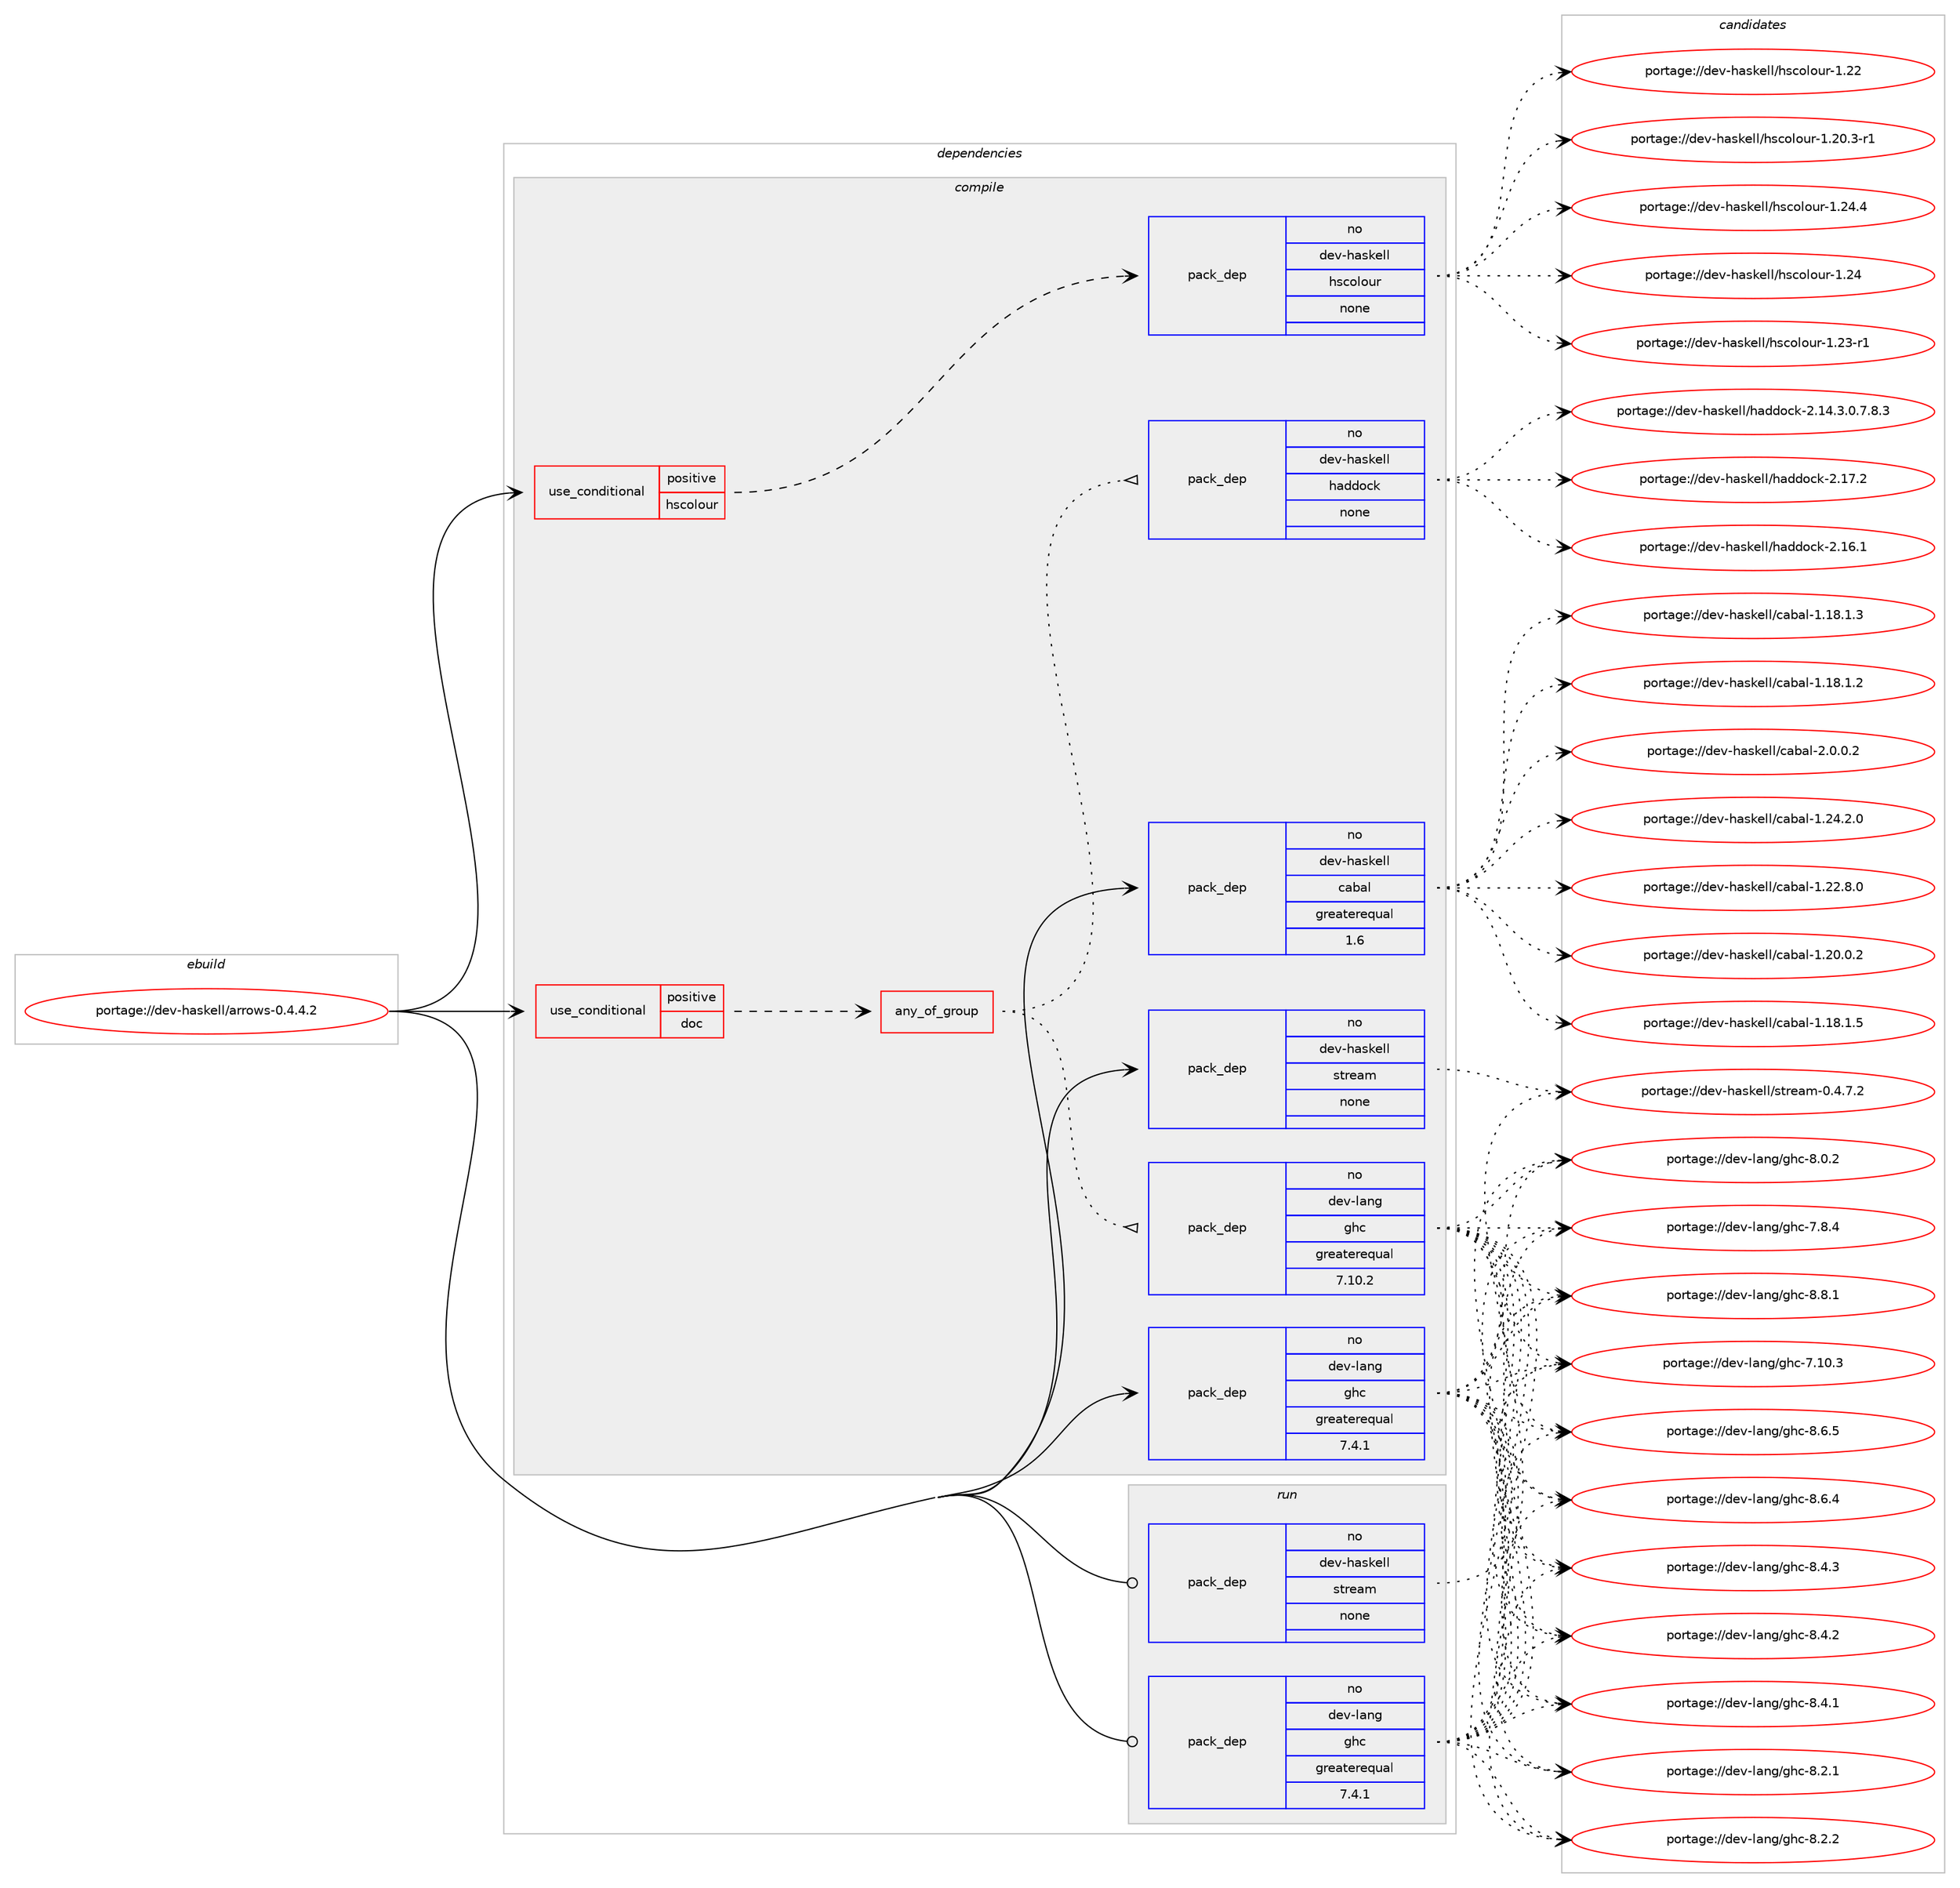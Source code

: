 digraph prolog {

# *************
# Graph options
# *************

newrank=true;
concentrate=true;
compound=true;
graph [rankdir=LR,fontname=Helvetica,fontsize=10,ranksep=1.5];#, ranksep=2.5, nodesep=0.2];
edge  [arrowhead=vee];
node  [fontname=Helvetica,fontsize=10];

# **********
# The ebuild
# **********

subgraph cluster_leftcol {
color=gray;
label=<<i>ebuild</i>>;
id [label="portage://dev-haskell/arrows-0.4.4.2", color=red, width=4, href="../dev-haskell/arrows-0.4.4.2.svg"];
}

# ****************
# The dependencies
# ****************

subgraph cluster_midcol {
color=gray;
label=<<i>dependencies</i>>;
subgraph cluster_compile {
fillcolor="#eeeeee";
style=filled;
label=<<i>compile</i>>;
subgraph cond135143 {
dependency572462 [label=<<TABLE BORDER="0" CELLBORDER="1" CELLSPACING="0" CELLPADDING="4"><TR><TD ROWSPAN="3" CELLPADDING="10">use_conditional</TD></TR><TR><TD>positive</TD></TR><TR><TD>doc</TD></TR></TABLE>>, shape=none, color=red];
subgraph any6859 {
dependency572463 [label=<<TABLE BORDER="0" CELLBORDER="1" CELLSPACING="0" CELLPADDING="4"><TR><TD CELLPADDING="10">any_of_group</TD></TR></TABLE>>, shape=none, color=red];subgraph pack430223 {
dependency572464 [label=<<TABLE BORDER="0" CELLBORDER="1" CELLSPACING="0" CELLPADDING="4" WIDTH="220"><TR><TD ROWSPAN="6" CELLPADDING="30">pack_dep</TD></TR><TR><TD WIDTH="110">no</TD></TR><TR><TD>dev-haskell</TD></TR><TR><TD>haddock</TD></TR><TR><TD>none</TD></TR><TR><TD></TD></TR></TABLE>>, shape=none, color=blue];
}
dependency572463:e -> dependency572464:w [weight=20,style="dotted",arrowhead="oinv"];
subgraph pack430224 {
dependency572465 [label=<<TABLE BORDER="0" CELLBORDER="1" CELLSPACING="0" CELLPADDING="4" WIDTH="220"><TR><TD ROWSPAN="6" CELLPADDING="30">pack_dep</TD></TR><TR><TD WIDTH="110">no</TD></TR><TR><TD>dev-lang</TD></TR><TR><TD>ghc</TD></TR><TR><TD>greaterequal</TD></TR><TR><TD>7.10.2</TD></TR></TABLE>>, shape=none, color=blue];
}
dependency572463:e -> dependency572465:w [weight=20,style="dotted",arrowhead="oinv"];
}
dependency572462:e -> dependency572463:w [weight=20,style="dashed",arrowhead="vee"];
}
id:e -> dependency572462:w [weight=20,style="solid",arrowhead="vee"];
subgraph cond135144 {
dependency572466 [label=<<TABLE BORDER="0" CELLBORDER="1" CELLSPACING="0" CELLPADDING="4"><TR><TD ROWSPAN="3" CELLPADDING="10">use_conditional</TD></TR><TR><TD>positive</TD></TR><TR><TD>hscolour</TD></TR></TABLE>>, shape=none, color=red];
subgraph pack430225 {
dependency572467 [label=<<TABLE BORDER="0" CELLBORDER="1" CELLSPACING="0" CELLPADDING="4" WIDTH="220"><TR><TD ROWSPAN="6" CELLPADDING="30">pack_dep</TD></TR><TR><TD WIDTH="110">no</TD></TR><TR><TD>dev-haskell</TD></TR><TR><TD>hscolour</TD></TR><TR><TD>none</TD></TR><TR><TD></TD></TR></TABLE>>, shape=none, color=blue];
}
dependency572466:e -> dependency572467:w [weight=20,style="dashed",arrowhead="vee"];
}
id:e -> dependency572466:w [weight=20,style="solid",arrowhead="vee"];
subgraph pack430226 {
dependency572468 [label=<<TABLE BORDER="0" CELLBORDER="1" CELLSPACING="0" CELLPADDING="4" WIDTH="220"><TR><TD ROWSPAN="6" CELLPADDING="30">pack_dep</TD></TR><TR><TD WIDTH="110">no</TD></TR><TR><TD>dev-haskell</TD></TR><TR><TD>cabal</TD></TR><TR><TD>greaterequal</TD></TR><TR><TD>1.6</TD></TR></TABLE>>, shape=none, color=blue];
}
id:e -> dependency572468:w [weight=20,style="solid",arrowhead="vee"];
subgraph pack430227 {
dependency572469 [label=<<TABLE BORDER="0" CELLBORDER="1" CELLSPACING="0" CELLPADDING="4" WIDTH="220"><TR><TD ROWSPAN="6" CELLPADDING="30">pack_dep</TD></TR><TR><TD WIDTH="110">no</TD></TR><TR><TD>dev-haskell</TD></TR><TR><TD>stream</TD></TR><TR><TD>none</TD></TR><TR><TD></TD></TR></TABLE>>, shape=none, color=blue];
}
id:e -> dependency572469:w [weight=20,style="solid",arrowhead="vee"];
subgraph pack430228 {
dependency572470 [label=<<TABLE BORDER="0" CELLBORDER="1" CELLSPACING="0" CELLPADDING="4" WIDTH="220"><TR><TD ROWSPAN="6" CELLPADDING="30">pack_dep</TD></TR><TR><TD WIDTH="110">no</TD></TR><TR><TD>dev-lang</TD></TR><TR><TD>ghc</TD></TR><TR><TD>greaterequal</TD></TR><TR><TD>7.4.1</TD></TR></TABLE>>, shape=none, color=blue];
}
id:e -> dependency572470:w [weight=20,style="solid",arrowhead="vee"];
}
subgraph cluster_compileandrun {
fillcolor="#eeeeee";
style=filled;
label=<<i>compile and run</i>>;
}
subgraph cluster_run {
fillcolor="#eeeeee";
style=filled;
label=<<i>run</i>>;
subgraph pack430229 {
dependency572471 [label=<<TABLE BORDER="0" CELLBORDER="1" CELLSPACING="0" CELLPADDING="4" WIDTH="220"><TR><TD ROWSPAN="6" CELLPADDING="30">pack_dep</TD></TR><TR><TD WIDTH="110">no</TD></TR><TR><TD>dev-haskell</TD></TR><TR><TD>stream</TD></TR><TR><TD>none</TD></TR><TR><TD></TD></TR></TABLE>>, shape=none, color=blue];
}
id:e -> dependency572471:w [weight=20,style="solid",arrowhead="odot"];
subgraph pack430230 {
dependency572472 [label=<<TABLE BORDER="0" CELLBORDER="1" CELLSPACING="0" CELLPADDING="4" WIDTH="220"><TR><TD ROWSPAN="6" CELLPADDING="30">pack_dep</TD></TR><TR><TD WIDTH="110">no</TD></TR><TR><TD>dev-lang</TD></TR><TR><TD>ghc</TD></TR><TR><TD>greaterequal</TD></TR><TR><TD>7.4.1</TD></TR></TABLE>>, shape=none, color=blue];
}
id:e -> dependency572472:w [weight=20,style="solid",arrowhead="odot"];
}
}

# **************
# The candidates
# **************

subgraph cluster_choices {
rank=same;
color=gray;
label=<<i>candidates</i>>;

subgraph choice430223 {
color=black;
nodesep=1;
choice100101118451049711510710110810847104971001001119910745504649554650 [label="portage://dev-haskell/haddock-2.17.2", color=red, width=4,href="../dev-haskell/haddock-2.17.2.svg"];
choice100101118451049711510710110810847104971001001119910745504649544649 [label="portage://dev-haskell/haddock-2.16.1", color=red, width=4,href="../dev-haskell/haddock-2.16.1.svg"];
choice1001011184510497115107101108108471049710010011199107455046495246514648465546564651 [label="portage://dev-haskell/haddock-2.14.3.0.7.8.3", color=red, width=4,href="../dev-haskell/haddock-2.14.3.0.7.8.3.svg"];
dependency572464:e -> choice100101118451049711510710110810847104971001001119910745504649554650:w [style=dotted,weight="100"];
dependency572464:e -> choice100101118451049711510710110810847104971001001119910745504649544649:w [style=dotted,weight="100"];
dependency572464:e -> choice1001011184510497115107101108108471049710010011199107455046495246514648465546564651:w [style=dotted,weight="100"];
}
subgraph choice430224 {
color=black;
nodesep=1;
choice10010111845108971101034710310499455646564649 [label="portage://dev-lang/ghc-8.8.1", color=red, width=4,href="../dev-lang/ghc-8.8.1.svg"];
choice10010111845108971101034710310499455646544653 [label="portage://dev-lang/ghc-8.6.5", color=red, width=4,href="../dev-lang/ghc-8.6.5.svg"];
choice10010111845108971101034710310499455646544652 [label="portage://dev-lang/ghc-8.6.4", color=red, width=4,href="../dev-lang/ghc-8.6.4.svg"];
choice10010111845108971101034710310499455646524651 [label="portage://dev-lang/ghc-8.4.3", color=red, width=4,href="../dev-lang/ghc-8.4.3.svg"];
choice10010111845108971101034710310499455646524650 [label="portage://dev-lang/ghc-8.4.2", color=red, width=4,href="../dev-lang/ghc-8.4.2.svg"];
choice10010111845108971101034710310499455646524649 [label="portage://dev-lang/ghc-8.4.1", color=red, width=4,href="../dev-lang/ghc-8.4.1.svg"];
choice10010111845108971101034710310499455646504650 [label="portage://dev-lang/ghc-8.2.2", color=red, width=4,href="../dev-lang/ghc-8.2.2.svg"];
choice10010111845108971101034710310499455646504649 [label="portage://dev-lang/ghc-8.2.1", color=red, width=4,href="../dev-lang/ghc-8.2.1.svg"];
choice10010111845108971101034710310499455646484650 [label="portage://dev-lang/ghc-8.0.2", color=red, width=4,href="../dev-lang/ghc-8.0.2.svg"];
choice10010111845108971101034710310499455546564652 [label="portage://dev-lang/ghc-7.8.4", color=red, width=4,href="../dev-lang/ghc-7.8.4.svg"];
choice1001011184510897110103471031049945554649484651 [label="portage://dev-lang/ghc-7.10.3", color=red, width=4,href="../dev-lang/ghc-7.10.3.svg"];
dependency572465:e -> choice10010111845108971101034710310499455646564649:w [style=dotted,weight="100"];
dependency572465:e -> choice10010111845108971101034710310499455646544653:w [style=dotted,weight="100"];
dependency572465:e -> choice10010111845108971101034710310499455646544652:w [style=dotted,weight="100"];
dependency572465:e -> choice10010111845108971101034710310499455646524651:w [style=dotted,weight="100"];
dependency572465:e -> choice10010111845108971101034710310499455646524650:w [style=dotted,weight="100"];
dependency572465:e -> choice10010111845108971101034710310499455646524649:w [style=dotted,weight="100"];
dependency572465:e -> choice10010111845108971101034710310499455646504650:w [style=dotted,weight="100"];
dependency572465:e -> choice10010111845108971101034710310499455646504649:w [style=dotted,weight="100"];
dependency572465:e -> choice10010111845108971101034710310499455646484650:w [style=dotted,weight="100"];
dependency572465:e -> choice10010111845108971101034710310499455546564652:w [style=dotted,weight="100"];
dependency572465:e -> choice1001011184510897110103471031049945554649484651:w [style=dotted,weight="100"];
}
subgraph choice430225 {
color=black;
nodesep=1;
choice1001011184510497115107101108108471041159911110811111711445494650524652 [label="portage://dev-haskell/hscolour-1.24.4", color=red, width=4,href="../dev-haskell/hscolour-1.24.4.svg"];
choice100101118451049711510710110810847104115991111081111171144549465052 [label="portage://dev-haskell/hscolour-1.24", color=red, width=4,href="../dev-haskell/hscolour-1.24.svg"];
choice1001011184510497115107101108108471041159911110811111711445494650514511449 [label="portage://dev-haskell/hscolour-1.23-r1", color=red, width=4,href="../dev-haskell/hscolour-1.23-r1.svg"];
choice100101118451049711510710110810847104115991111081111171144549465050 [label="portage://dev-haskell/hscolour-1.22", color=red, width=4,href="../dev-haskell/hscolour-1.22.svg"];
choice10010111845104971151071011081084710411599111108111117114454946504846514511449 [label="portage://dev-haskell/hscolour-1.20.3-r1", color=red, width=4,href="../dev-haskell/hscolour-1.20.3-r1.svg"];
dependency572467:e -> choice1001011184510497115107101108108471041159911110811111711445494650524652:w [style=dotted,weight="100"];
dependency572467:e -> choice100101118451049711510710110810847104115991111081111171144549465052:w [style=dotted,weight="100"];
dependency572467:e -> choice1001011184510497115107101108108471041159911110811111711445494650514511449:w [style=dotted,weight="100"];
dependency572467:e -> choice100101118451049711510710110810847104115991111081111171144549465050:w [style=dotted,weight="100"];
dependency572467:e -> choice10010111845104971151071011081084710411599111108111117114454946504846514511449:w [style=dotted,weight="100"];
}
subgraph choice430226 {
color=black;
nodesep=1;
choice100101118451049711510710110810847999798971084550464846484650 [label="portage://dev-haskell/cabal-2.0.0.2", color=red, width=4,href="../dev-haskell/cabal-2.0.0.2.svg"];
choice10010111845104971151071011081084799979897108454946505246504648 [label="portage://dev-haskell/cabal-1.24.2.0", color=red, width=4,href="../dev-haskell/cabal-1.24.2.0.svg"];
choice10010111845104971151071011081084799979897108454946505046564648 [label="portage://dev-haskell/cabal-1.22.8.0", color=red, width=4,href="../dev-haskell/cabal-1.22.8.0.svg"];
choice10010111845104971151071011081084799979897108454946504846484650 [label="portage://dev-haskell/cabal-1.20.0.2", color=red, width=4,href="../dev-haskell/cabal-1.20.0.2.svg"];
choice10010111845104971151071011081084799979897108454946495646494653 [label="portage://dev-haskell/cabal-1.18.1.5", color=red, width=4,href="../dev-haskell/cabal-1.18.1.5.svg"];
choice10010111845104971151071011081084799979897108454946495646494651 [label="portage://dev-haskell/cabal-1.18.1.3", color=red, width=4,href="../dev-haskell/cabal-1.18.1.3.svg"];
choice10010111845104971151071011081084799979897108454946495646494650 [label="portage://dev-haskell/cabal-1.18.1.2", color=red, width=4,href="../dev-haskell/cabal-1.18.1.2.svg"];
dependency572468:e -> choice100101118451049711510710110810847999798971084550464846484650:w [style=dotted,weight="100"];
dependency572468:e -> choice10010111845104971151071011081084799979897108454946505246504648:w [style=dotted,weight="100"];
dependency572468:e -> choice10010111845104971151071011081084799979897108454946505046564648:w [style=dotted,weight="100"];
dependency572468:e -> choice10010111845104971151071011081084799979897108454946504846484650:w [style=dotted,weight="100"];
dependency572468:e -> choice10010111845104971151071011081084799979897108454946495646494653:w [style=dotted,weight="100"];
dependency572468:e -> choice10010111845104971151071011081084799979897108454946495646494651:w [style=dotted,weight="100"];
dependency572468:e -> choice10010111845104971151071011081084799979897108454946495646494650:w [style=dotted,weight="100"];
}
subgraph choice430227 {
color=black;
nodesep=1;
choice100101118451049711510710110810847115116114101971094548465246554650 [label="portage://dev-haskell/stream-0.4.7.2", color=red, width=4,href="../dev-haskell/stream-0.4.7.2.svg"];
dependency572469:e -> choice100101118451049711510710110810847115116114101971094548465246554650:w [style=dotted,weight="100"];
}
subgraph choice430228 {
color=black;
nodesep=1;
choice10010111845108971101034710310499455646564649 [label="portage://dev-lang/ghc-8.8.1", color=red, width=4,href="../dev-lang/ghc-8.8.1.svg"];
choice10010111845108971101034710310499455646544653 [label="portage://dev-lang/ghc-8.6.5", color=red, width=4,href="../dev-lang/ghc-8.6.5.svg"];
choice10010111845108971101034710310499455646544652 [label="portage://dev-lang/ghc-8.6.4", color=red, width=4,href="../dev-lang/ghc-8.6.4.svg"];
choice10010111845108971101034710310499455646524651 [label="portage://dev-lang/ghc-8.4.3", color=red, width=4,href="../dev-lang/ghc-8.4.3.svg"];
choice10010111845108971101034710310499455646524650 [label="portage://dev-lang/ghc-8.4.2", color=red, width=4,href="../dev-lang/ghc-8.4.2.svg"];
choice10010111845108971101034710310499455646524649 [label="portage://dev-lang/ghc-8.4.1", color=red, width=4,href="../dev-lang/ghc-8.4.1.svg"];
choice10010111845108971101034710310499455646504650 [label="portage://dev-lang/ghc-8.2.2", color=red, width=4,href="../dev-lang/ghc-8.2.2.svg"];
choice10010111845108971101034710310499455646504649 [label="portage://dev-lang/ghc-8.2.1", color=red, width=4,href="../dev-lang/ghc-8.2.1.svg"];
choice10010111845108971101034710310499455646484650 [label="portage://dev-lang/ghc-8.0.2", color=red, width=4,href="../dev-lang/ghc-8.0.2.svg"];
choice10010111845108971101034710310499455546564652 [label="portage://dev-lang/ghc-7.8.4", color=red, width=4,href="../dev-lang/ghc-7.8.4.svg"];
choice1001011184510897110103471031049945554649484651 [label="portage://dev-lang/ghc-7.10.3", color=red, width=4,href="../dev-lang/ghc-7.10.3.svg"];
dependency572470:e -> choice10010111845108971101034710310499455646564649:w [style=dotted,weight="100"];
dependency572470:e -> choice10010111845108971101034710310499455646544653:w [style=dotted,weight="100"];
dependency572470:e -> choice10010111845108971101034710310499455646544652:w [style=dotted,weight="100"];
dependency572470:e -> choice10010111845108971101034710310499455646524651:w [style=dotted,weight="100"];
dependency572470:e -> choice10010111845108971101034710310499455646524650:w [style=dotted,weight="100"];
dependency572470:e -> choice10010111845108971101034710310499455646524649:w [style=dotted,weight="100"];
dependency572470:e -> choice10010111845108971101034710310499455646504650:w [style=dotted,weight="100"];
dependency572470:e -> choice10010111845108971101034710310499455646504649:w [style=dotted,weight="100"];
dependency572470:e -> choice10010111845108971101034710310499455646484650:w [style=dotted,weight="100"];
dependency572470:e -> choice10010111845108971101034710310499455546564652:w [style=dotted,weight="100"];
dependency572470:e -> choice1001011184510897110103471031049945554649484651:w [style=dotted,weight="100"];
}
subgraph choice430229 {
color=black;
nodesep=1;
choice100101118451049711510710110810847115116114101971094548465246554650 [label="portage://dev-haskell/stream-0.4.7.2", color=red, width=4,href="../dev-haskell/stream-0.4.7.2.svg"];
dependency572471:e -> choice100101118451049711510710110810847115116114101971094548465246554650:w [style=dotted,weight="100"];
}
subgraph choice430230 {
color=black;
nodesep=1;
choice10010111845108971101034710310499455646564649 [label="portage://dev-lang/ghc-8.8.1", color=red, width=4,href="../dev-lang/ghc-8.8.1.svg"];
choice10010111845108971101034710310499455646544653 [label="portage://dev-lang/ghc-8.6.5", color=red, width=4,href="../dev-lang/ghc-8.6.5.svg"];
choice10010111845108971101034710310499455646544652 [label="portage://dev-lang/ghc-8.6.4", color=red, width=4,href="../dev-lang/ghc-8.6.4.svg"];
choice10010111845108971101034710310499455646524651 [label="portage://dev-lang/ghc-8.4.3", color=red, width=4,href="../dev-lang/ghc-8.4.3.svg"];
choice10010111845108971101034710310499455646524650 [label="portage://dev-lang/ghc-8.4.2", color=red, width=4,href="../dev-lang/ghc-8.4.2.svg"];
choice10010111845108971101034710310499455646524649 [label="portage://dev-lang/ghc-8.4.1", color=red, width=4,href="../dev-lang/ghc-8.4.1.svg"];
choice10010111845108971101034710310499455646504650 [label="portage://dev-lang/ghc-8.2.2", color=red, width=4,href="../dev-lang/ghc-8.2.2.svg"];
choice10010111845108971101034710310499455646504649 [label="portage://dev-lang/ghc-8.2.1", color=red, width=4,href="../dev-lang/ghc-8.2.1.svg"];
choice10010111845108971101034710310499455646484650 [label="portage://dev-lang/ghc-8.0.2", color=red, width=4,href="../dev-lang/ghc-8.0.2.svg"];
choice10010111845108971101034710310499455546564652 [label="portage://dev-lang/ghc-7.8.4", color=red, width=4,href="../dev-lang/ghc-7.8.4.svg"];
choice1001011184510897110103471031049945554649484651 [label="portage://dev-lang/ghc-7.10.3", color=red, width=4,href="../dev-lang/ghc-7.10.3.svg"];
dependency572472:e -> choice10010111845108971101034710310499455646564649:w [style=dotted,weight="100"];
dependency572472:e -> choice10010111845108971101034710310499455646544653:w [style=dotted,weight="100"];
dependency572472:e -> choice10010111845108971101034710310499455646544652:w [style=dotted,weight="100"];
dependency572472:e -> choice10010111845108971101034710310499455646524651:w [style=dotted,weight="100"];
dependency572472:e -> choice10010111845108971101034710310499455646524650:w [style=dotted,weight="100"];
dependency572472:e -> choice10010111845108971101034710310499455646524649:w [style=dotted,weight="100"];
dependency572472:e -> choice10010111845108971101034710310499455646504650:w [style=dotted,weight="100"];
dependency572472:e -> choice10010111845108971101034710310499455646504649:w [style=dotted,weight="100"];
dependency572472:e -> choice10010111845108971101034710310499455646484650:w [style=dotted,weight="100"];
dependency572472:e -> choice10010111845108971101034710310499455546564652:w [style=dotted,weight="100"];
dependency572472:e -> choice1001011184510897110103471031049945554649484651:w [style=dotted,weight="100"];
}
}

}
